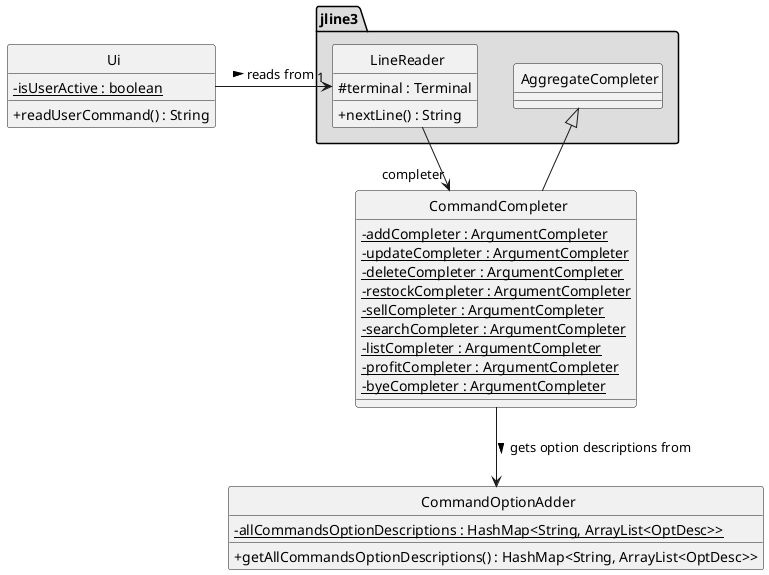 @startuml

skinparam classAttributeIconSize 0
skinparam CircledCharacterFontSize 0
skinparam CircledCharacterRadius 0

class Ui {
        - isUserActive : boolean {static}

        + readUserCommand() : String
}

package jline3 #DDDDDD {
        class LineReader {
                # terminal : Terminal
        
                + nextLine() : String
        }

        class AggregateCompleter
}

class CommandCompleter {
        - addCompleter : ArgumentCompleter {static}
        - updateCompleter : ArgumentCompleter {static}
        - deleteCompleter : ArgumentCompleter {static}
        - restockCompleter : ArgumentCompleter {static}
        - sellCompleter : ArgumentCompleter {static}
        - searchCompleter : ArgumentCompleter {static}
        - listCompleter : ArgumentCompleter {static}
        - profitCompleter : ArgumentCompleter {static}
        - byeCompleter : ArgumentCompleter {static}
}

class CommandOptionAdder {
        - allCommandsOptionDescriptions : HashMap<String, ArrayList<OptDesc>> {static}

        + getAllCommandsOptionDescriptions() : HashMap<String, ArrayList<OptDesc>>
}

Ui -> "1" LineReader : reads from >
LineReader --> "completer" CommandCompleter
CommandCompleter --|> AggregateCompleter
CommandCompleter -d-> CommandOptionAdder : gets option descriptions from >

@enduml
